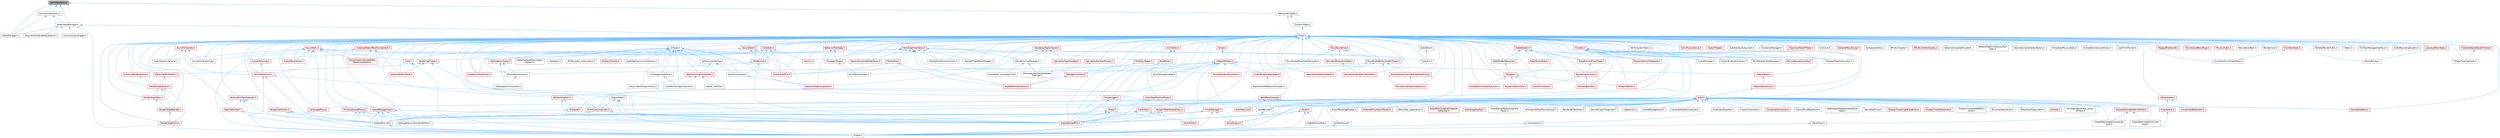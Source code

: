 digraph "SourceLocation.h"
{
 // INTERACTIVE_SVG=YES
 // LATEX_PDF_SIZE
  bgcolor="transparent";
  edge [fontname=Helvetica,fontsize=10,labelfontname=Helvetica,labelfontsize=10];
  node [fontname=Helvetica,fontsize=10,shape=box,height=0.2,width=0.4];
  Node1 [id="Node000001",label="SourceLocation.h",height=0.2,width=0.4,color="gray40", fillcolor="grey60", style="filled", fontcolor="black",tooltip=" "];
  Node1 -> Node2 [id="edge1_Node000001_Node000002",dir="back",color="steelblue1",style="solid",tooltip=" "];
  Node2 [id="Node000002",label="AssetManager.h",height=0.2,width=0.4,color="grey40", fillcolor="white", style="filled",URL="$d6/d7d/AssetManager_8h.html",tooltip=" "];
  Node1 -> Node3 [id="edge2_Node000001_Node000003",dir="back",color="steelblue1",style="solid",tooltip=" "];
  Node3 [id="Node000003",label="SourceLocationUtils.h",height=0.2,width=0.4,color="grey40", fillcolor="white", style="filled",URL="$d8/d05/SourceLocationUtils_8h.html",tooltip=" "];
  Node3 -> Node2 [id="edge3_Node000003_Node000002",dir="back",color="steelblue1",style="solid",tooltip=" "];
  Node3 -> Node4 [id="edge4_Node000003_Node000004",dir="back",color="steelblue1",style="solid",tooltip=" "];
  Node4 [id="Node000004",label="StreamableManager.h",height=0.2,width=0.4,color="grey40", fillcolor="white", style="filled",URL="$d2/dd8/StreamableManager_8h.html",tooltip=" "];
  Node4 -> Node2 [id="edge5_Node000004_Node000002",dir="back",color="steelblue1",style="solid",tooltip=" "];
  Node4 -> Node5 [id="edge6_Node000004_Node000005",dir="back",color="steelblue1",style="solid",tooltip=" "];
  Node5 [id="Node000005",label="AsyncActionHandleSaveGame.h",height=0.2,width=0.4,color="grey40", fillcolor="white", style="filled",URL="$db/dd4/AsyncActionHandleSaveGame_8h.html",tooltip=" "];
  Node4 -> Node6 [id="edge7_Node000004_Node000006",dir="back",color="steelblue1",style="solid",tooltip=" "];
  Node6 [id="Node000006",label="CommonLazyWidget.h",height=0.2,width=0.4,color="grey40", fillcolor="white", style="filled",URL="$d2/db7/CommonLazyWidget_8h.html",tooltip=" "];
  Node4 -> Node7 [id="edge8_Node000004_Node000007",dir="back",color="steelblue1",style="solid",tooltip=" "];
  Node7 [id="Node000007",label="Engine.h",height=0.2,width=0.4,color="grey40", fillcolor="white", style="filled",URL="$d1/d34/Public_2Engine_8h.html",tooltip=" "];
  Node4 -> Node8 [id="edge9_Node000004_Node000008",dir="back",color="steelblue1",style="solid",tooltip=" "];
  Node8 [id="Node000008",label="GameplayCueManager.h",height=0.2,width=0.4,color="grey40", fillcolor="white", style="filled",URL="$d7/d4e/GameplayCueManager_8h.html",tooltip=" "];
  Node8 -> Node9 [id="edge10_Node000008_Node000009",dir="back",color="steelblue1",style="solid",tooltip=" "];
  Node9 [id="Node000009",label="AnimNotify_GameplayCue.h",height=0.2,width=0.4,color="grey40", fillcolor="white", style="filled",URL="$da/d48/AnimNotify__GameplayCue_8h.html",tooltip=" "];
  Node8 -> Node10 [id="edge11_Node000008_Node000010",dir="back",color="steelblue1",style="solid",tooltip=" "];
  Node10 [id="Node000010",label="GameplayAbilitiesDeveloper\lSettings.h",height=0.2,width=0.4,color="grey40", fillcolor="white", style="filled",URL="$d3/d55/GameplayAbilitiesDeveloperSettings_8h.html",tooltip=" "];
  Node1 -> Node11 [id="edge12_Node000001_Node000011",dir="back",color="steelblue1",style="solid",tooltip=" "];
  Node11 [id="Node000011",label="StatsSystemTypes.h",height=0.2,width=0.4,color="grey40", fillcolor="white", style="filled",URL="$d1/d5a/StatsSystemTypes_8h.html",tooltip=" "];
  Node11 -> Node12 [id="edge13_Node000011_Node000012",dir="back",color="steelblue1",style="solid",tooltip=" "];
  Node12 [id="Node000012",label="DynamicStats.h",height=0.2,width=0.4,color="grey40", fillcolor="white", style="filled",URL="$dc/d24/DynamicStats_8h.html",tooltip=" "];
  Node12 -> Node13 [id="edge14_Node000012_Node000013",dir="back",color="steelblue1",style="solid",tooltip=" "];
  Node13 [id="Node000013",label="Stats.h",height=0.2,width=0.4,color="grey40", fillcolor="white", style="filled",URL="$dc/d09/Stats_8h.html",tooltip=" "];
  Node13 -> Node14 [id="edge15_Node000013_Node000014",dir="back",color="steelblue1",style="solid",tooltip=" "];
  Node14 [id="Node000014",label="AIPerceptionSystem.h",height=0.2,width=0.4,color="grey40", fillcolor="white", style="filled",URL="$d0/d08/AIPerceptionSystem_8h.html",tooltip=" "];
  Node14 -> Node15 [id="edge16_Node000014_Node000015",dir="back",color="steelblue1",style="solid",tooltip=" "];
  Node15 [id="Node000015",label="AIPerceptionComponent.h",height=0.2,width=0.4,color="grey40", fillcolor="white", style="filled",URL="$d6/d0a/AIPerceptionComponent_8h.html",tooltip=" "];
  Node13 -> Node16 [id="edge17_Node000013_Node000016",dir="back",color="steelblue1",style="solid",tooltip=" "];
  Node16 [id="Node000016",label="AITypes.h",height=0.2,width=0.4,color="grey40", fillcolor="white", style="filled",URL="$dd/d64/AITypes_8h.html",tooltip=" "];
  Node16 -> Node17 [id="edge18_Node000016_Node000017",dir="back",color="steelblue1",style="solid",tooltip=" "];
  Node17 [id="Node000017",label="AIAsyncTaskBlueprintProxy.h",height=0.2,width=0.4,color="grey40", fillcolor="white", style="filled",URL="$db/d07/AIAsyncTaskBlueprintProxy_8h.html",tooltip=" "];
  Node16 -> Node18 [id="edge19_Node000016_Node000018",dir="back",color="steelblue1",style="solid",tooltip=" "];
  Node18 [id="Node000018",label="AIController.h",height=0.2,width=0.4,color="red", fillcolor="#FFF0F0", style="filled",URL="$d7/dd8/AIController_8h.html",tooltip=" "];
  Node16 -> Node21 [id="edge20_Node000016_Node000021",dir="back",color="steelblue1",style="solid",tooltip=" "];
  Node21 [id="Node000021",label="AIHelpers.h",height=0.2,width=0.4,color="grey40", fillcolor="white", style="filled",URL="$d1/d0d/AIHelpers_8h.html",tooltip=" "];
  Node16 -> Node22 [id="edge21_Node000016_Node000022",dir="back",color="steelblue1",style="solid",tooltip=" "];
  Node22 [id="Node000022",label="AIPerceptionTypes.h",height=0.2,width=0.4,color="red", fillcolor="#FFF0F0", style="filled",URL="$de/d00/AIPerceptionTypes_8h.html",tooltip=" "];
  Node22 -> Node15 [id="edge22_Node000022_Node000015",dir="back",color="steelblue1",style="solid",tooltip=" "];
  Node22 -> Node14 [id="edge23_Node000022_Node000014",dir="back",color="steelblue1",style="solid",tooltip=" "];
  Node16 -> Node45 [id="edge24_Node000016_Node000045",dir="back",color="steelblue1",style="solid",tooltip=" "];
  Node45 [id="Node000045",label="AIResourceInterface.h",height=0.2,width=0.4,color="grey40", fillcolor="white", style="filled",URL="$dd/d0d/AIResourceInterface_8h.html",tooltip=" "];
  Node45 -> Node46 [id="edge25_Node000045_Node000046",dir="back",color="steelblue1",style="solid",tooltip=" "];
  Node46 [id="Node000046",label="BrainComponent.h",height=0.2,width=0.4,color="grey40", fillcolor="white", style="filled",URL="$d6/dc0/BrainComponent_8h.html",tooltip=" "];
  Node46 -> Node47 [id="edge26_Node000046_Node000047",dir="back",color="steelblue1",style="solid",tooltip=" "];
  Node47 [id="Node000047",label="BehaviorTreeComponent.h",height=0.2,width=0.4,color="red", fillcolor="#FFF0F0", style="filled",URL="$dc/d7b/BehaviorTreeComponent_8h.html",tooltip=" "];
  Node45 -> Node99 [id="edge27_Node000045_Node000099",dir="back",color="steelblue1",style="solid",tooltip=" "];
  Node99 [id="Node000099",label="PathFollowingComponent.h",height=0.2,width=0.4,color="red", fillcolor="#FFF0F0", style="filled",URL="$d5/d0b/PathFollowingComponent_8h.html",tooltip=" "];
  Node99 -> Node17 [id="edge28_Node000099_Node000017",dir="back",color="steelblue1",style="solid",tooltip=" "];
  Node99 -> Node100 [id="edge29_Node000099_Node000100",dir="back",color="steelblue1",style="solid",tooltip=" "];
  Node100 [id="Node000100",label="AITask_MoveTo.h",height=0.2,width=0.4,color="grey40", fillcolor="white", style="filled",URL="$d4/dc4/AITask__MoveTo_8h.html",tooltip=" "];
  Node99 -> Node101 [id="edge30_Node000099_Node000101",dir="back",color="steelblue1",style="solid",tooltip=" "];
  Node101 [id="Node000101",label="CrowdFollowingComponent.h",height=0.2,width=0.4,color="grey40", fillcolor="white", style="filled",URL="$db/d23/CrowdFollowingComponent_8h.html",tooltip=" "];
  Node16 -> Node100 [id="edge31_Node000016_Node000100",dir="back",color="steelblue1",style="solid",tooltip=" "];
  Node16 -> Node54 [id="edge32_Node000016_Node000054",dir="back",color="steelblue1",style="solid",tooltip=" "];
  Node54 [id="Node000054",label="BTDecorator_IsAtLocation.h",height=0.2,width=0.4,color="grey40", fillcolor="white", style="filled",URL="$dd/d6b/BTDecorator__IsAtLocation_8h.html",tooltip=" "];
  Node16 -> Node84 [id="edge33_Node000016_Node000084",dir="back",color="steelblue1",style="solid",tooltip=" "];
  Node84 [id="Node000084",label="BTTask_MoveTo.h",height=0.2,width=0.4,color="red", fillcolor="#FFF0F0", style="filled",URL="$d7/d8b/BTTask__MoveTo_8h.html",tooltip=" "];
  Node16 -> Node47 [id="edge34_Node000016_Node000047",dir="back",color="steelblue1",style="solid",tooltip=" "];
  Node16 -> Node46 [id="edge35_Node000016_Node000046",dir="back",color="steelblue1",style="solid",tooltip=" "];
  Node16 -> Node103 [id="edge36_Node000016_Node000103",dir="back",color="steelblue1",style="solid",tooltip=" "];
  Node103 [id="Node000103",label="CrowdAgentInterface.h",height=0.2,width=0.4,color="grey40", fillcolor="white", style="filled",URL="$df/dfa/CrowdAgentInterface_8h.html",tooltip=" "];
  Node103 -> Node101 [id="edge37_Node000103_Node000101",dir="back",color="steelblue1",style="solid",tooltip=" "];
  Node16 -> Node101 [id="edge38_Node000016_Node000101",dir="back",color="steelblue1",style="solid",tooltip=" "];
  Node16 -> Node99 [id="edge39_Node000016_Node000099",dir="back",color="steelblue1",style="solid",tooltip=" "];
  Node16 -> Node104 [id="edge40_Node000016_Node000104",dir="back",color="steelblue1",style="solid",tooltip=" "];
  Node104 [id="Node000104",label="StateTreeCommonConditions.h",height=0.2,width=0.4,color="grey40", fillcolor="white", style="filled",URL="$d8/dec/StateTreeCommonConditions_8h.html",tooltip=" "];
  Node16 -> Node105 [id="edge41_Node000016_Node000105",dir="back",color="steelblue1",style="solid",tooltip=" "];
  Node105 [id="Node000105",label="StateTreeNodeDescription\lHelpers.h",height=0.2,width=0.4,color="grey40", fillcolor="white", style="filled",URL="$d9/d1a/StateTreeNodeDescriptionHelpers_8h.html",tooltip=" "];
  Node13 -> Node106 [id="edge42_Node000013_Node000106",dir="back",color="steelblue1",style="solid",tooltip=" "];
  Node106 [id="Node000106",label="AbilitySystemStats.h",height=0.2,width=0.4,color="grey40", fillcolor="white", style="filled",URL="$d2/d42/AbilitySystemStats_8h.html",tooltip=" "];
  Node13 -> Node107 [id="edge43_Node000013_Node000107",dir="back",color="steelblue1",style="solid",tooltip=" "];
  Node107 [id="Node000107",label="Actor.h",height=0.2,width=0.4,color="red", fillcolor="#FFF0F0", style="filled",URL="$d0/d43/Actor_8h.html",tooltip=" "];
  Node107 -> Node108 [id="edge44_Node000107_Node000108",dir="back",color="steelblue1",style="solid",tooltip=" "];
  Node108 [id="Node000108",label="AbilityTask_SpawnActor.h",height=0.2,width=0.4,color="grey40", fillcolor="white", style="filled",URL="$dc/d97/AbilityTask__SpawnActor_8h.html",tooltip=" "];
  Node107 -> Node109 [id="edge45_Node000107_Node000109",dir="back",color="steelblue1",style="solid",tooltip=" "];
  Node109 [id="Node000109",label="ActorDescContainerInstance\lCollection.h",height=0.2,width=0.4,color="red", fillcolor="#FFF0F0", style="filled",URL="$df/d80/ActorDescContainerInstanceCollection_8h.html",tooltip=" "];
  Node107 -> Node130 [id="edge46_Node000107_Node000130",dir="back",color="steelblue1",style="solid",tooltip=" "];
  Node130 [id="Node000130",label="ActorDescList.h",height=0.2,width=0.4,color="red", fillcolor="#FFF0F0", style="filled",URL="$d7/da2/ActorDescList_8h.html",tooltip=" "];
  Node107 -> Node140 [id="edge47_Node000107_Node000140",dir="back",color="steelblue1",style="solid",tooltip=" "];
  Node140 [id="Node000140",label="ActorDragDropOp.h",height=0.2,width=0.4,color="red", fillcolor="#FFF0F0", style="filled",URL="$dd/d1a/ActorDragDropOp_8h.html",tooltip=" "];
  Node107 -> Node142 [id="edge48_Node000107_Node000142",dir="back",color="steelblue1",style="solid",tooltip=" "];
  Node142 [id="Node000142",label="ActorElementEditorCopyAnd\lPaste.h",height=0.2,width=0.4,color="grey40", fillcolor="white", style="filled",URL="$d8/dc2/ActorElementEditorCopyAndPaste_8h.html",tooltip=" "];
  Node107 -> Node143 [id="edge49_Node000107_Node000143",dir="back",color="steelblue1",style="solid",tooltip=" "];
  Node143 [id="Node000143",label="AmbientSound.h",height=0.2,width=0.4,color="grey40", fillcolor="white", style="filled",URL="$dd/d28/AmbientSound_8h.html",tooltip=" "];
  Node143 -> Node7 [id="edge50_Node000143_Node000007",dir="back",color="steelblue1",style="solid",tooltip=" "];
  Node107 -> Node144 [id="edge51_Node000107_Node000144",dir="back",color="steelblue1",style="solid",tooltip=" "];
  Node144 [id="Node000144",label="AnimationEditorPreviewActor.h",height=0.2,width=0.4,color="grey40", fillcolor="white", style="filled",URL="$dc/d52/AnimationEditorPreviewActor_8h.html",tooltip=" "];
  Node107 -> Node145 [id="edge52_Node000107_Node000145",dir="back",color="steelblue1",style="solid",tooltip=" "];
  Node145 [id="Node000145",label="BandwidthTestActor.h",height=0.2,width=0.4,color="grey40", fillcolor="white", style="filled",URL="$d9/ddf/BandwidthTestActor_8h.html",tooltip=" "];
  Node107 -> Node146 [id="edge53_Node000107_Node000146",dir="back",color="steelblue1",style="solid",tooltip=" "];
  Node146 [id="Node000146",label="BoundsCopyComponent.h",height=0.2,width=0.4,color="grey40", fillcolor="white", style="filled",URL="$d2/d10/BoundsCopyComponent_8h.html",tooltip=" "];
  Node107 -> Node147 [id="edge54_Node000107_Node000147",dir="back",color="steelblue1",style="solid",tooltip=" "];
  Node147 [id="Node000147",label="Brush.h",height=0.2,width=0.4,color="red", fillcolor="#FFF0F0", style="filled",URL="$dc/d90/Brush_8h.html",tooltip=" "];
  Node147 -> Node149 [id="edge55_Node000147_Node000149",dir="back",color="steelblue1",style="solid",tooltip=" "];
  Node149 [id="Node000149",label="DlgReferenceTree.h",height=0.2,width=0.4,color="grey40", fillcolor="white", style="filled",URL="$db/dd3/DlgReferenceTree_8h.html",tooltip=" "];
  Node147 -> Node150 [id="edge56_Node000147_Node000150",dir="back",color="steelblue1",style="solid",tooltip=" "];
  Node150 [id="Node000150",label="EditorEngine.h",height=0.2,width=0.4,color="red", fillcolor="#FFF0F0", style="filled",URL="$da/d0c/EditorEngine_8h.html",tooltip=" "];
  Node147 -> Node7 [id="edge57_Node000147_Node000007",dir="back",color="steelblue1",style="solid",tooltip=" "];
  Node147 -> Node371 [id="edge58_Node000147_Node000371",dir="back",color="steelblue1",style="solid",tooltip=" "];
  Node371 [id="Node000371",label="EngineSharedPCH.h",height=0.2,width=0.4,color="red", fillcolor="#FFF0F0", style="filled",URL="$dc/dbb/EngineSharedPCH_8h.html",tooltip=" "];
  Node107 -> Node456 [id="edge59_Node000107_Node000456",dir="back",color="steelblue1",style="solid",tooltip=" "];
  Node456 [id="Node000456",label="CableActor.h",height=0.2,width=0.4,color="grey40", fillcolor="white", style="filled",URL="$dd/d5e/CableActor_8h.html",tooltip=" "];
  Node107 -> Node457 [id="edge60_Node000107_Node000457",dir="back",color="steelblue1",style="solid",tooltip=" "];
  Node457 [id="Node000457",label="CacheManagerActor.h",height=0.2,width=0.4,color="grey40", fillcolor="white", style="filled",URL="$d6/d22/CacheManagerActor_8h.html",tooltip=" "];
  Node107 -> Node458 [id="edge61_Node000107_Node000458",dir="back",color="steelblue1",style="solid",tooltip=" "];
  Node458 [id="Node000458",label="CameraActor.h",height=0.2,width=0.4,color="grey40", fillcolor="white", style="filled",URL="$d4/df4/CameraActor_8h.html",tooltip=" "];
  Node458 -> Node7 [id="edge62_Node000458_Node000007",dir="back",color="steelblue1",style="solid",tooltip=" "];
  Node107 -> Node459 [id="edge63_Node000107_Node000459",dir="back",color="steelblue1",style="solid",tooltip=" "];
  Node459 [id="Node000459",label="CameraShakeSourceActor.h",height=0.2,width=0.4,color="grey40", fillcolor="white", style="filled",URL="$d5/d92/CameraShakeSourceActor_8h.html",tooltip=" "];
  Node107 -> Node460 [id="edge64_Node000107_Node000460",dir="back",color="steelblue1",style="solid",tooltip=" "];
  Node460 [id="Node000460",label="ChaosDeformableCollisions\lActor.h",height=0.2,width=0.4,color="grey40", fillcolor="white", style="filled",URL="$d2/dce/ChaosDeformableCollisionsActor_8h.html",tooltip=" "];
  Node107 -> Node461 [id="edge65_Node000107_Node000461",dir="back",color="steelblue1",style="solid",tooltip=" "];
  Node461 [id="Node000461",label="ChaosDeformableConstraints\lActor.h",height=0.2,width=0.4,color="grey40", fillcolor="white", style="filled",URL="$d0/dd2/ChaosDeformableConstraintsActor_8h.html",tooltip=" "];
  Node107 -> Node462 [id="edge66_Node000107_Node000462",dir="back",color="steelblue1",style="solid",tooltip=" "];
  Node462 [id="Node000462",label="ChaosDeformableSolverActor.h",height=0.2,width=0.4,color="red", fillcolor="#FFF0F0", style="filled",URL="$d2/de9/ChaosDeformableSolverActor_8h.html",tooltip=" "];
  Node462 -> Node460 [id="edge67_Node000462_Node000460",dir="back",color="steelblue1",style="solid",tooltip=" "];
  Node462 -> Node461 [id="edge68_Node000462_Node000461",dir="back",color="steelblue1",style="solid",tooltip=" "];
  Node107 -> Node464 [id="edge69_Node000107_Node000464",dir="back",color="steelblue1",style="solid",tooltip=" "];
  Node464 [id="Node000464",label="Character.h",height=0.2,width=0.4,color="red", fillcolor="#FFF0F0", style="filled",URL="$db/dc7/Character_8h.html",tooltip=" "];
  Node464 -> Node467 [id="edge70_Node000464_Node000467",dir="back",color="steelblue1",style="solid",tooltip=" "];
  Node467 [id="Node000467",label="EngineMinimal.h",height=0.2,width=0.4,color="grey40", fillcolor="white", style="filled",URL="$d0/d2c/EngineMinimal_8h.html",tooltip=" "];
  Node467 -> Node7 [id="edge71_Node000467_Node000007",dir="back",color="steelblue1",style="solid",tooltip=" "];
  Node107 -> Node468 [id="edge72_Node000107_Node000468",dir="back",color="steelblue1",style="solid",tooltip=" "];
  Node468 [id="Node000468",label="CinematicExporter.h",height=0.2,width=0.4,color="grey40", fillcolor="white", style="filled",URL="$d8/d3d/CinematicExporter_8h.html",tooltip=" "];
  Node107 -> Node469 [id="edge73_Node000107_Node000469",dir="back",color="steelblue1",style="solid",tooltip=" "];
  Node469 [id="Node000469",label="ClusterUnionActor.h",height=0.2,width=0.4,color="grey40", fillcolor="white", style="filled",URL="$d5/d54/ClusterUnionActor_8h.html",tooltip=" "];
  Node107 -> Node470 [id="edge74_Node000107_Node000470",dir="back",color="steelblue1",style="solid",tooltip=" "];
  Node470 [id="Node000470",label="ComponentEditorUtils.h",height=0.2,width=0.4,color="red", fillcolor="#FFF0F0", style="filled",URL="$d0/d4b/ComponentEditorUtils_8h.html",tooltip=" "];
  Node107 -> Node472 [id="edge75_Node000107_Node000472",dir="back",color="steelblue1",style="solid",tooltip=" "];
  Node472 [id="Node000472",label="ComponentVisualizer.h",height=0.2,width=0.4,color="red", fillcolor="#FFF0F0", style="filled",URL="$d3/d9b/ComponentVisualizer_8h.html",tooltip=" "];
  Node107 -> Node474 [id="edge76_Node000107_Node000474",dir="back",color="steelblue1",style="solid",tooltip=" "];
  Node474 [id="Node000474",label="ControlPointMeshActor.h",height=0.2,width=0.4,color="grey40", fillcolor="white", style="filled",URL="$d8/db7/ControlPointMeshActor_8h.html",tooltip=" "];
  Node107 -> Node475 [id="edge77_Node000107_Node000475",dir="back",color="steelblue1",style="solid",tooltip=" "];
  Node475 [id="Node000475",label="Controller.h",height=0.2,width=0.4,color="red", fillcolor="#FFF0F0", style="filled",URL="$de/d4a/Controller_8h.html",tooltip=" "];
  Node475 -> Node18 [id="edge78_Node000475_Node000018",dir="back",color="steelblue1",style="solid",tooltip=" "];
  Node475 -> Node467 [id="edge79_Node000475_Node000467",dir="back",color="steelblue1",style="solid",tooltip=" "];
  Node475 -> Node371 [id="edge80_Node000475_Node000371",dir="back",color="steelblue1",style="solid",tooltip=" "];
  Node107 -> Node868 [id="edge81_Node000107_Node000868",dir="back",color="steelblue1",style="solid",tooltip=" "];
  Node868 [id="Node000868",label="DecalActor.h",height=0.2,width=0.4,color="grey40", fillcolor="white", style="filled",URL="$d2/d2d/DecalActor_8h.html",tooltip=" "];
  Node868 -> Node7 [id="edge82_Node000868_Node000007",dir="back",color="steelblue1",style="solid",tooltip=" "];
  Node107 -> Node869 [id="edge83_Node000107_Node000869",dir="back",color="steelblue1",style="solid",tooltip=" "];
  Node869 [id="Node000869",label="DefaultLevelSequenceInstance\lData.h",height=0.2,width=0.4,color="grey40", fillcolor="white", style="filled",URL="$d0/d8b/DefaultLevelSequenceInstanceData_8h.html",tooltip=" "];
  Node107 -> Node860 [id="edge84_Node000107_Node000860",dir="back",color="steelblue1",style="solid",tooltip=" "];
  Node860 [id="Node000860",label="DemoNetDriver.h",height=0.2,width=0.4,color="grey40", fillcolor="white", style="filled",URL="$df/df9/DemoNetDriver_8h.html",tooltip=" "];
  Node107 -> Node870 [id="edge85_Node000107_Node000870",dir="back",color="steelblue1",style="solid",tooltip=" "];
  Node870 [id="Node000870",label="DisplayClusterLightCardActor.h",height=0.2,width=0.4,color="red", fillcolor="#FFF0F0", style="filled",URL="$d5/dc7/DisplayClusterLightCardActor_8h.html",tooltip=" "];
  Node107 -> Node251 [id="edge86_Node000107_Node000251",dir="back",color="steelblue1",style="solid",tooltip=" "];
  Node251 [id="Node000251",label="DisplayClusterRootActor.h",height=0.2,width=0.4,color="red", fillcolor="#FFF0F0", style="filled",URL="$d0/d41/DisplayClusterRootActor_8h.html",tooltip=" "];
  Node107 -> Node872 [id="edge87_Node000107_Node000872",dir="back",color="steelblue1",style="solid",tooltip=" "];
  Node872 [id="Node000872",label="DisplayClusterTestPatterns\lActor.h",height=0.2,width=0.4,color="grey40", fillcolor="white", style="filled",URL="$d0/dac/DisplayClusterTestPatternsActor_8h.html",tooltip=" "];
  Node107 -> Node149 [id="edge88_Node000107_Node000149",dir="back",color="steelblue1",style="solid",tooltip=" "];
  Node107 -> Node873 [id="edge89_Node000107_Node000873",dir="back",color="steelblue1",style="solid",tooltip=" "];
  Node873 [id="Node000873",label="DocumentationActor.h",height=0.2,width=0.4,color="grey40", fillcolor="white", style="filled",URL="$d0/dc6/DocumentationActor_8h.html",tooltip=" "];
  Node107 -> Node874 [id="edge90_Node000107_Node000874",dir="back",color="steelblue1",style="solid",tooltip=" "];
  Node874 [id="Node000874",label="EditorActorSubsystem.h",height=0.2,width=0.4,color="grey40", fillcolor="white", style="filled",URL="$d8/db1/EditorActorSubsystem_8h.html",tooltip=" "];
  Node107 -> Node150 [id="edge91_Node000107_Node000150",dir="back",color="steelblue1",style="solid",tooltip=" "];
  Node107 -> Node875 [id="edge92_Node000107_Node000875",dir="back",color="steelblue1",style="solid",tooltip=" "];
  Node875 [id="Node000875",label="Emitter.h",height=0.2,width=0.4,color="red", fillcolor="#FFF0F0", style="filled",URL="$da/d24/Emitter_8h.html",tooltip=" "];
  Node107 -> Node467 [id="edge93_Node000107_Node000467",dir="back",color="steelblue1",style="solid",tooltip=" "];
  Node107 -> Node371 [id="edge94_Node000107_Node000371",dir="back",color="steelblue1",style="solid",tooltip=" "];
  Node107 -> Node387 [id="edge95_Node000107_Node000387",dir="back",color="steelblue1",style="solid",tooltip=" "];
  Node387 [id="Node000387",label="EngineUtils.h",height=0.2,width=0.4,color="red", fillcolor="#FFF0F0", style="filled",URL="$d4/d61/EngineUtils_8h.html",tooltip=" "];
  Node387 -> Node7 [id="edge96_Node000387_Node000007",dir="back",color="steelblue1",style="solid",tooltip=" "];
  Node107 -> Node877 [id="edge97_Node000107_Node000877",dir="back",color="steelblue1",style="solid",tooltip=" "];
  Node877 [id="Node000877",label="EnvQueryGenerator_Actors\lOfClass.h",height=0.2,width=0.4,color="grey40", fillcolor="white", style="filled",URL="$d7/d2e/EnvQueryGenerator__ActorsOfClass_8h.html",tooltip=" "];
  Node107 -> Node287 [id="edge98_Node000107_Node000287",dir="back",color="steelblue1",style="solid",tooltip=" "];
  Node287 [id="Node000287",label="ExportTextDragDropOp.h",height=0.2,width=0.4,color="grey40", fillcolor="white", style="filled",URL="$de/d5c/ExportTextDragDropOp_8h.html",tooltip=" "];
  Node107 -> Node288 [id="edge99_Node000107_Node000288",dir="back",color="steelblue1",style="solid",tooltip=" "];
  Node288 [id="Node000288",label="ExternalDirtyActorsTracker.h",height=0.2,width=0.4,color="red", fillcolor="#FFF0F0", style="filled",URL="$db/d89/ExternalDirtyActorsTracker_8h.html",tooltip=" "];
  Node107 -> Node864 [id="edge100_Node000107_Node000864",dir="back",color="steelblue1",style="solid",tooltip=" "];
  Node864 [id="Node000864",label="GameStateBase.h",height=0.2,width=0.4,color="red", fillcolor="#FFF0F0", style="filled",URL="$dd/db9/GameStateBase_8h.html",tooltip=" "];
  Node107 -> Node1050 [id="edge101_Node000107_Node001050",dir="back",color="steelblue1",style="solid",tooltip=" "];
  Node1050 [id="Node001050",label="HeterogeneousVolumeInterface.h",height=0.2,width=0.4,color="grey40", fillcolor="white", style="filled",URL="$d3/de3/HeterogeneousVolumeInterface_8h.html",tooltip=" "];
  Node107 -> Node543 [id="edge102_Node000107_Node000543",dir="back",color="steelblue1",style="solid",tooltip=" "];
  Node543 [id="Node000543",label="LandscapeProxy.h",height=0.2,width=0.4,color="red", fillcolor="#FFF0F0", style="filled",URL="$db/dae/LandscapeProxy_8h.html",tooltip=" "];
  Node107 -> Node1086 [id="edge103_Node000107_Node001086",dir="back",color="steelblue1",style="solid",tooltip=" "];
  Node1086 [id="Node001086",label="LevelBounds.h",height=0.2,width=0.4,color="grey40", fillcolor="white", style="filled",URL="$d8/d37/LevelBounds_8h.html",tooltip=" "];
  Node1086 -> Node7 [id="edge104_Node001086_Node000007",dir="back",color="steelblue1",style="solid",tooltip=" "];
  Node107 -> Node554 [id="edge105_Node000107_Node000554",dir="back",color="steelblue1",style="solid",tooltip=" "];
  Node554 [id="Node000554",label="PrimitiveComponent.h",height=0.2,width=0.4,color="red", fillcolor="#FFF0F0", style="filled",URL="$df/d9f/PrimitiveComponent_8h.html",tooltip=" "];
  Node554 -> Node467 [id="edge106_Node000554_Node000467",dir="back",color="steelblue1",style="solid",tooltip=" "];
  Node554 -> Node371 [id="edge107_Node000554_Node000371",dir="back",color="steelblue1",style="solid",tooltip=" "];
  Node13 -> Node1687 [id="edge108_Node000013_Node001687",dir="back",color="steelblue1",style="solid",tooltip=" "];
  Node1687 [id="Node001687",label="AnimNextAnimGraphStats.h",height=0.2,width=0.4,color="grey40", fillcolor="white", style="filled",URL="$d0/d72/AnimNextAnimGraphStats_8h.html",tooltip=" "];
  Node13 -> Node1688 [id="edge109_Node000013_Node001688",dir="back",color="steelblue1",style="solid",tooltip=" "];
  Node1688 [id="Node001688",label="AnimNextStats.h",height=0.2,width=0.4,color="red", fillcolor="#FFF0F0", style="filled",URL="$d6/de8/AnimNextStats_8h.html",tooltip=" "];
  Node1688 -> Node1687 [id="edge110_Node001688_Node001687",dir="back",color="steelblue1",style="solid",tooltip=" "];
  Node13 -> Node1693 [id="edge111_Node000013_Node001693",dir="back",color="steelblue1",style="solid",tooltip=" "];
  Node1693 [id="Node001693",label="AnimPhysicsSolver.h",height=0.2,width=0.4,color="red", fillcolor="#FFF0F0", style="filled",URL="$d3/d8b/AnimPhysicsSolver_8h.html",tooltip=" "];
  Node13 -> Node1510 [id="edge112_Node000013_Node001510",dir="back",color="steelblue1",style="solid",tooltip=" "];
  Node1510 [id="Node001510",label="AnimStateMachineTypes.h",height=0.2,width=0.4,color="red", fillcolor="#FFF0F0", style="filled",URL="$d2/dc8/AnimStateMachineTypes_8h.html",tooltip=" "];
  Node1510 -> Node371 [id="edge113_Node001510_Node000371",dir="back",color="steelblue1",style="solid",tooltip=" "];
  Node13 -> Node1694 [id="edge114_Node000013_Node001694",dir="back",color="steelblue1",style="solid",tooltip=" "];
  Node1694 [id="Node001694",label="AnimStats.h",height=0.2,width=0.4,color="red", fillcolor="#FFF0F0", style="filled",URL="$d4/d2b/AnimStats_8h.html",tooltip=" "];
  Node1694 -> Node1698 [id="edge115_Node001694_Node001698",dir="back",color="steelblue1",style="solid",tooltip=" "];
  Node1698 [id="Node001698",label="BonePose.h",height=0.2,width=0.4,color="red", fillcolor="#FFF0F0", style="filled",URL="$dd/d83/BonePose_8h.html",tooltip=" "];
  Node1698 -> Node371 [id="edge116_Node001698_Node000371",dir="back",color="steelblue1",style="solid",tooltip=" "];
  Node1694 -> Node371 [id="edge117_Node001694_Node000371",dir="back",color="steelblue1",style="solid",tooltip=" "];
  Node13 -> Node1718 [id="edge118_Node000013_Node001718",dir="back",color="steelblue1",style="solid",tooltip=" "];
  Node1718 [id="Node001718",label="AnimationStreaming.h",height=0.2,width=0.4,color="grey40", fillcolor="white", style="filled",URL="$d5/d44/AnimationStreaming_8h.html",tooltip=" "];
  Node13 -> Node276 [id="edge119_Node000013_Node000276",dir="back",color="steelblue1",style="solid",tooltip=" "];
  Node276 [id="Node000276",label="AssetEditorViewportLayout.h",height=0.2,width=0.4,color="red", fillcolor="#FFF0F0", style="filled",URL="$df/d46/AssetEditorViewportLayout_8h.html",tooltip=" "];
  Node13 -> Node1719 [id="edge120_Node000013_Node001719",dir="back",color="steelblue1",style="solid",tooltip=" "];
  Node1719 [id="Node001719",label="AssetThumbnail.h",height=0.2,width=0.4,color="red", fillcolor="#FFF0F0", style="filled",URL="$d7/d61/AssetThumbnail_8h.html",tooltip=" "];
  Node13 -> Node1727 [id="edge121_Node000013_Node001727",dir="back",color="steelblue1",style="solid",tooltip=" "];
  Node1727 [id="Node001727",label="Async.h",height=0.2,width=0.4,color="red", fillcolor="#FFF0F0", style="filled",URL="$d7/ddf/Async_8h.html",tooltip=" "];
  Node13 -> Node1835 [id="edge122_Node000013_Node001835",dir="back",color="steelblue1",style="solid",tooltip=" "];
  Node1835 [id="Node001835",label="AsyncFileHandle.h",height=0.2,width=0.4,color="red", fillcolor="#FFF0F0", style="filled",URL="$df/dc4/AsyncFileHandle_8h.html",tooltip=" "];
  Node1835 -> Node1718 [id="edge123_Node001835_Node001718",dir="back",color="steelblue1",style="solid",tooltip=" "];
  Node1835 -> Node1837 [id="edge124_Node001835_Node001837",dir="back",color="steelblue1",style="solid",tooltip=" "];
  Node1837 [id="Node001837",label="AudioStreamingCache.h",height=0.2,width=0.4,color="grey40", fillcolor="white", style="filled",URL="$d2/dc1/AudioStreamingCache_8h.html",tooltip=" "];
  Node1835 -> Node1987 [id="edge125_Node001835_Node001987",dir="back",color="steelblue1",style="solid",tooltip=" "];
  Node1987 [id="Node001987",label="TextureResource.h",height=0.2,width=0.4,color="red", fillcolor="#FFF0F0", style="filled",URL="$dd/df3/TextureResource_8h.html",tooltip=" "];
  Node1987 -> Node7 [id="edge126_Node001987_Node000007",dir="back",color="steelblue1",style="solid",tooltip=" "];
  Node1987 -> Node467 [id="edge127_Node001987_Node000467",dir="back",color="steelblue1",style="solid",tooltip=" "];
  Node1987 -> Node371 [id="edge128_Node001987_Node000371",dir="back",color="steelblue1",style="solid",tooltip=" "];
  Node13 -> Node1994 [id="edge129_Node000013_Node001994",dir="back",color="steelblue1",style="solid",tooltip=" "];
  Node1994 [id="Node001994",label="AsyncPackageLoader.h",height=0.2,width=0.4,color="grey40", fillcolor="white", style="filled",URL="$d6/de5/AsyncPackageLoader_8h.html",tooltip=" "];
  Node13 -> Node1995 [id="edge130_Node000013_Node001995",dir="back",color="steelblue1",style="solid",tooltip=" "];
  Node1995 [id="Node001995",label="AsyncWork.h",height=0.2,width=0.4,color="red", fillcolor="#FFF0F0", style="filled",URL="$da/d9a/AsyncWork_8h.html",tooltip=" "];
  Node1995 -> Node1718 [id="edge131_Node001995_Node001718",dir="back",color="steelblue1",style="solid",tooltip=" "];
  Node1995 -> Node1850 [id="edge132_Node001995_Node001850",dir="back",color="steelblue1",style="solid",tooltip=" "];
  Node1850 [id="Node001850",label="AudioDecompress.h",height=0.2,width=0.4,color="red", fillcolor="#FFF0F0", style="filled",URL="$d9/dfd/AudioDecompress_8h.html",tooltip=" "];
  Node1995 -> Node1837 [id="edge133_Node001995_Node001837",dir="back",color="steelblue1",style="solid",tooltip=" "];
  Node1995 -> Node1999 [id="edge134_Node001995_Node001999",dir="back",color="steelblue1",style="solid",tooltip=" "];
  Node1999 [id="Node001999",label="Core.h",height=0.2,width=0.4,color="red", fillcolor="#FFF0F0", style="filled",URL="$d6/dd7/Core_8h.html",tooltip=" "];
  Node1999 -> Node7 [id="edge135_Node001999_Node000007",dir="back",color="steelblue1",style="solid",tooltip=" "];
  Node1995 -> Node2000 [id="edge136_Node001995_Node002000",dir="back",color="steelblue1",style="solid",tooltip=" "];
  Node2000 [id="Node002000",label="CoreSharedPCH.h",height=0.2,width=0.4,color="red", fillcolor="#FFF0F0", style="filled",URL="$d8/de5/CoreSharedPCH_8h.html",tooltip=" "];
  Node1995 -> Node762 [id="edge137_Node001995_Node000762",dir="back",color="steelblue1",style="solid",tooltip=" "];
  Node762 [id="Node000762",label="HierarchicalInstancedStatic\lMeshComponent.h",height=0.2,width=0.4,color="red", fillcolor="#FFF0F0", style="filled",URL="$d3/ddb/HierarchicalInstancedStaticMeshComponent_8h.html",tooltip=" "];
  Node1995 -> Node543 [id="edge138_Node001995_Node000543",dir="back",color="steelblue1",style="solid",tooltip=" "];
  Node1995 -> Node2017 [id="edge139_Node001995_Node002017",dir="back",color="steelblue1",style="solid",tooltip=" "];
  Node2017 [id="Node002017",label="StatsFile.h",height=0.2,width=0.4,color="grey40", fillcolor="white", style="filled",URL="$d7/d3b/StatsFile_8h.html",tooltip=" "];
  Node1995 -> Node1987 [id="edge140_Node001995_Node001987",dir="back",color="steelblue1",style="solid",tooltip=" "];
  Node13 -> Node2018 [id="edge141_Node000013_Node002018",dir="back",color="steelblue1",style="solid",tooltip=" "];
  Node2018 [id="Node002018",label="Audio.h",height=0.2,width=0.4,color="red", fillcolor="#FFF0F0", style="filled",URL="$d8/daa/Audio_8h.html",tooltip=" "];
  Node2018 -> Node7 [id="edge142_Node002018_Node000007",dir="back",color="steelblue1",style="solid",tooltip=" "];
  Node2018 -> Node467 [id="edge143_Node002018_Node000467",dir="back",color="steelblue1",style="solid",tooltip=" "];
  Node2018 -> Node371 [id="edge144_Node002018_Node000371",dir="back",color="steelblue1",style="solid",tooltip=" "];
  Node13 -> Node1850 [id="edge145_Node000013_Node001850",dir="back",color="steelblue1",style="solid",tooltip=" "];
  Node13 -> Node1837 [id="edge146_Node000013_Node001837",dir="back",color="steelblue1",style="solid",tooltip=" "];
  Node13 -> Node2027 [id="edge147_Node000013_Node002027",dir="back",color="steelblue1",style="solid",tooltip=" "];
  Node2027 [id="Node002027",label="AudioThread.h",height=0.2,width=0.4,color="red", fillcolor="#FFF0F0", style="filled",URL="$de/de3/AudioThread_8h.html",tooltip=" "];
  Node13 -> Node2034 [id="edge148_Node000013_Node002034",dir="back",color="steelblue1",style="solid",tooltip=" "];
  Node2034 [id="Node002034",label="AutoDestroySubsystem.h",height=0.2,width=0.4,color="grey40", fillcolor="white", style="filled",URL="$df/d26/AutoDestroySubsystem_8h.html",tooltip=" "];
  Node13 -> Node2035 [id="edge149_Node000013_Node002035",dir="back",color="steelblue1",style="solid",tooltip=" "];
  Node2035 [id="Node002035",label="AvoidanceManager.h",height=0.2,width=0.4,color="grey40", fillcolor="white", style="filled",URL="$d8/de0/AvoidanceManager_8h.html",tooltip=" "];
  Node13 -> Node2036 [id="edge150_Node000013_Node002036",dir="back",color="steelblue1",style="solid",tooltip=" "];
  Node2036 [id="Node002036",label="BehaviorTreeTypes.h",height=0.2,width=0.4,color="red", fillcolor="#FFF0F0", style="filled",URL="$db/d7c/BehaviorTreeTypes_8h.html",tooltip=" "];
  Node2036 -> Node47 [id="edge151_Node002036_Node000047",dir="back",color="steelblue1",style="solid",tooltip=" "];
  Node2036 -> Node2053 [id="edge152_Node002036_Node002053",dir="back",color="steelblue1",style="solid",tooltip=" "];
  Node2053 [id="Node002053",label="EnvQueryTypes.h",height=0.2,width=0.4,color="red", fillcolor="#FFF0F0", style="filled",URL="$dc/d70/EnvQueryTypes_8h.html",tooltip=" "];
  Node2053 -> Node1405 [id="edge153_Node002053_Node001405",dir="back",color="steelblue1",style="solid",tooltip=" "];
  Node1405 [id="Node001405",label="EnvQueryManager.h",height=0.2,width=0.4,color="grey40", fillcolor="white", style="filled",URL="$d1/db4/EnvQueryManager_8h.html",tooltip=" "];
  Node13 -> Node2072 [id="edge154_Node000013_Node002072",dir="back",color="steelblue1",style="solid",tooltip=" "];
  Node2072 [id="Node002072",label="BlueprintActionDatabase.h",height=0.2,width=0.4,color="red", fillcolor="#FFF0F0", style="filled",URL="$d4/dae/BlueprintActionDatabase_8h.html",tooltip=" "];
  Node13 -> Node313 [id="edge155_Node000013_Node000313",dir="back",color="steelblue1",style="solid",tooltip=" "];
  Node313 [id="Node000313",label="BlueprintEditor.h",height=0.2,width=0.4,color="red", fillcolor="#FFF0F0", style="filled",URL="$df/d7d/BlueprintEditor_8h.html",tooltip=" "];
  Node13 -> Node2075 [id="edge156_Node000013_Node002075",dir="back",color="steelblue1",style="solid",tooltip=" "];
  Node2075 [id="Node002075",label="BlueprintEditorUtils.h",height=0.2,width=0.4,color="red", fillcolor="#FFF0F0", style="filled",URL="$d7/d3d/BlueprintEditorUtils_8h.html",tooltip=" "];
  Node13 -> Node2076 [id="edge157_Node000013_Node002076",dir="back",color="steelblue1",style="solid",tooltip=" "];
  Node2076 [id="Node002076",label="BlueprintGeneratedClass.h",height=0.2,width=0.4,color="red", fillcolor="#FFF0F0", style="filled",URL="$d6/d77/BlueprintGeneratedClass_8h.html",tooltip=" "];
  Node2076 -> Node7 [id="edge158_Node002076_Node000007",dir="back",color="steelblue1",style="solid",tooltip=" "];
  Node2076 -> Node371 [id="edge159_Node002076_Node000371",dir="back",color="steelblue1",style="solid",tooltip=" "];
  Node13 -> Node2080 [id="edge160_Node000013_Node002080",dir="back",color="steelblue1",style="solid",tooltip=" "];
  Node2080 [id="Node002080",label="BlueprintUtilities.h",height=0.2,width=0.4,color="red", fillcolor="#FFF0F0", style="filled",URL="$d6/de2/BlueprintUtilities_8h.html",tooltip=" "];
  Node2080 -> Node7 [id="edge161_Node002080_Node000007",dir="back",color="steelblue1",style="solid",tooltip=" "];
  Node2080 -> Node467 [id="edge162_Node002080_Node000467",dir="back",color="steelblue1",style="solid",tooltip=" "];
  Node2080 -> Node371 [id="edge163_Node002080_Node000371",dir="back",color="steelblue1",style="solid",tooltip=" "];
  Node13 -> Node1698 [id="edge164_Node000013_Node001698",dir="back",color="steelblue1",style="solid",tooltip=" "];
  Node13 -> Node2115 [id="edge165_Node000013_Node002115",dir="back",color="steelblue1",style="solid",tooltip=" "];
  Node2115 [id="Node002115",label="ChaosUserDataPTStats.h",height=0.2,width=0.4,color="red", fillcolor="#FFF0F0", style="filled",URL="$d1/d5b/ChaosUserDataPTStats_8h.html",tooltip=" "];
  Node13 -> Node2117 [id="edge166_Node000013_Node002117",dir="back",color="steelblue1",style="solid",tooltip=" "];
  Node2117 [id="Node002117",label="Collision.h",height=0.2,width=0.4,color="grey40", fillcolor="white", style="filled",URL="$d9/d7d/Collision_8h.html",tooltip=" "];
  Node13 -> Node2118 [id="edge167_Node000013_Node002118",dir="back",color="steelblue1",style="solid",tooltip=" "];
  Node2118 [id="Node002118",label="CompilerResultsLog.h",height=0.2,width=0.4,color="red", fillcolor="#FFF0F0", style="filled",URL="$dc/d68/CompilerResultsLog_8h.html",tooltip=" "];
  Node13 -> Node2262 [id="edge168_Node000013_Node002262",dir="back",color="steelblue1",style="solid",tooltip=" "];
  Node2262 [id="Node002262",label="ComponentUtils.h",height=0.2,width=0.4,color="grey40", fillcolor="white", style="filled",URL="$d2/d9f/ComponentUtils_8h.html",tooltip=" "];
  Node13 -> Node1999 [id="edge169_Node000013_Node001999",dir="back",color="steelblue1",style="solid",tooltip=" "];
  Node13 -> Node2000 [id="edge170_Node000013_Node002000",dir="back",color="steelblue1",style="solid",tooltip=" "];
  Node13 -> Node2263 [id="edge171_Node000013_Node002263",dir="back",color="steelblue1",style="solid",tooltip=" "];
  Node2263 [id="Node002263",label="CoreStats.h",height=0.2,width=0.4,color="red", fillcolor="#FFF0F0", style="filled",URL="$de/d2e/CoreStats_8h.html",tooltip=" "];
  Node2263 -> Node1727 [id="edge172_Node002263_Node001727",dir="back",color="steelblue1",style="solid",tooltip=" "];
  Node2263 -> Node1999 [id="edge173_Node002263_Node001999",dir="back",color="steelblue1",style="solid",tooltip=" "];
  Node2263 -> Node2000 [id="edge174_Node002263_Node002000",dir="back",color="steelblue1",style="solid",tooltip=" "];
  Node2263 -> Node2281 [id="edge175_Node002263_Node002281",dir="back",color="steelblue1",style="solid",tooltip=" "];
  Node2281 [id="Node002281",label="ShaderCompilerCore.h",height=0.2,width=0.4,color="red", fillcolor="#FFF0F0", style="filled",URL="$d0/d99/ShaderCompilerCore_8h.html",tooltip=" "];
  Node2263 -> Node2300 [id="edge176_Node002263_Node002300",dir="back",color="steelblue1",style="solid",tooltip=" "];
  Node2300 [id="Node002300",label="ShaderCore.h",height=0.2,width=0.4,color="red", fillcolor="#FFF0F0", style="filled",URL="$d2/dc9/ShaderCore_8h.html",tooltip=" "];
  Node2300 -> Node371 [id="edge177_Node002300_Node000371",dir="back",color="steelblue1",style="solid",tooltip=" "];
  Node2300 -> Node2281 [id="edge178_Node002300_Node002281",dir="back",color="steelblue1",style="solid",tooltip=" "];
  Node13 -> Node2265 [id="edge179_Node000013_Node002265",dir="back",color="steelblue1",style="solid",tooltip=" "];
  Node2265 [id="Node002265",label="CrowdManager.h",height=0.2,width=0.4,color="grey40", fillcolor="white", style="filled",URL="$de/dec/CrowdManager_8h.html",tooltip=" "];
  Node13 -> Node2608 [id="edge180_Node000013_Node002608",dir="back",color="steelblue1",style="solid",tooltip=" "];
  Node2608 [id="Node002608",label="DrawElementCoreTypes.h",height=0.2,width=0.4,color="red", fillcolor="#FFF0F0", style="filled",URL="$dd/d93/DrawElementCoreTypes_8h.html",tooltip=" "];
  Node2608 -> Node3148 [id="edge181_Node002608_Node003148",dir="back",color="steelblue1",style="solid",tooltip=" "];
  Node3148 [id="Node003148",label="RenderingCommon.h",height=0.2,width=0.4,color="red", fillcolor="#FFF0F0", style="filled",URL="$d8/d62/RenderingCommon_8h.html",tooltip=" "];
  Node3148 -> Node1719 [id="edge182_Node003148_Node001719",dir="back",color="steelblue1",style="solid",tooltip=" "];
  Node3148 -> Node3154 [id="edge183_Node003148_Node003154",dir="back",color="steelblue1",style="solid",tooltip=" "];
  Node3154 [id="Node003154",label="ElementBatcher.h",height=0.2,width=0.4,color="red", fillcolor="#FFF0F0", style="filled",URL="$db/d00/ElementBatcher_8h.html",tooltip=" "];
  Node13 -> Node3158 [id="edge184_Node000013_Node003158",dir="back",color="steelblue1",style="solid",tooltip=" "];
  Node3158 [id="Node003158",label="DynamicRenderScaling.h",height=0.2,width=0.4,color="red", fillcolor="#FFF0F0", style="filled",URL="$df/d37/DynamicRenderScaling_8h.html",tooltip=" "];
  Node3158 -> Node3160 [id="edge185_Node003158_Node003160",dir="back",color="steelblue1",style="solid",tooltip=" "];
  Node3160 [id="Node003160",label="RenderGraphEvent.h",height=0.2,width=0.4,color="red", fillcolor="#FFF0F0", style="filled",URL="$db/dbb/RenderGraphEvent_8h.html",tooltip=" "];
  Node3160 -> Node3162 [id="edge186_Node003160_Node003162",dir="back",color="steelblue1",style="solid",tooltip=" "];
  Node3162 [id="Node003162",label="RenderGraphBuilder.h",height=0.2,width=0.4,color="red", fillcolor="#FFF0F0", style="filled",URL="$d4/d7b/RenderGraphBuilder_8h.html",tooltip=" "];
  Node3162 -> Node2463 [id="edge187_Node003162_Node002463",dir="back",color="steelblue1",style="solid",tooltip=" "];
  Node2463 [id="Node002463",label="RenderGraphUtils.h",height=0.2,width=0.4,color="red", fillcolor="#FFF0F0", style="filled",URL="$d6/d45/RenderGraphUtils_8h.html",tooltip=" "];
  Node3160 -> Node3166 [id="edge188_Node003160_Node003166",dir="back",color="steelblue1",style="solid",tooltip=" "];
  Node3166 [id="Node003166",label="RenderGraphPass.h",height=0.2,width=0.4,color="red", fillcolor="#FFF0F0", style="filled",URL="$de/d49/RenderGraphPass_8h.html",tooltip=" "];
  Node3166 -> Node3162 [id="edge189_Node003166_Node003162",dir="back",color="steelblue1",style="solid",tooltip=" "];
  Node3160 -> Node2463 [id="edge190_Node003160_Node002463",dir="back",color="steelblue1",style="solid",tooltip=" "];
  Node13 -> Node3154 [id="edge191_Node000013_Node003154",dir="back",color="steelblue1",style="solid",tooltip=" "];
  Node13 -> Node3191 [id="edge192_Node000013_Node003191",dir="back",color="steelblue1",style="solid",tooltip=" "];
  Node3191 [id="Node003191",label="EngineStats.h",height=0.2,width=0.4,color="grey40", fillcolor="white", style="filled",URL="$dd/da1/EngineStats_8h.html",tooltip=" "];
  Node3191 -> Node7 [id="edge193_Node003191_Node000007",dir="back",color="steelblue1",style="solid",tooltip=" "];
  Node3191 -> Node371 [id="edge194_Node003191_Node000371",dir="back",color="steelblue1",style="solid",tooltip=" "];
  Node3191 -> Node554 [id="edge195_Node003191_Node000554",dir="back",color="steelblue1",style="solid",tooltip=" "];
  Node13 -> Node1405 [id="edge196_Node000013_Node001405",dir="back",color="steelblue1",style="solid",tooltip=" "];
  Node13 -> Node2053 [id="edge197_Node000013_Node002053",dir="back",color="steelblue1",style="solid",tooltip=" "];
  Node13 -> Node3192 [id="edge198_Node000013_Node003192",dir="back",color="steelblue1",style="solid",tooltip=" "];
  Node3192 [id="Node003192",label="FastReferenceCollector.h",height=0.2,width=0.4,color="red", fillcolor="#FFF0F0", style="filled",URL="$dd/d44/FastReferenceCollector_8h.html",tooltip=" "];
  Node13 -> Node2130 [id="edge199_Node000013_Node002130",dir="back",color="steelblue1",style="solid",tooltip=" "];
  Node2130 [id="Node002130",label="FindInBlueprintManager.h",height=0.2,width=0.4,color="red", fillcolor="#FFF0F0", style="filled",URL="$db/d3b/FindInBlueprintManager_8h.html",tooltip=" "];
  Node2130 -> Node2133 [id="edge200_Node002130_Node002133",dir="back",color="steelblue1",style="solid",tooltip=" "];
  Node2133 [id="Node002133",label="ReplaceNodeReferencesHelper.h",height=0.2,width=0.4,color="grey40", fillcolor="white", style="filled",URL="$de/d84/ReplaceNodeReferencesHelper_8h.html",tooltip=" "];
  Node13 -> Node2487 [id="edge201_Node000013_Node002487",dir="back",color="steelblue1",style="solid",tooltip=" "];
  Node2487 [id="Node002487",label="GPUSkinCache.h",height=0.2,width=0.4,color="grey40", fillcolor="white", style="filled",URL="$d0/d2d/GPUSkinCache_8h.html",tooltip=" "];
  Node13 -> Node1452 [id="edge202_Node000013_Node001452",dir="back",color="steelblue1",style="solid",tooltip=" "];
  Node1452 [id="Node001452",label="GPUSkinVertexFactory.h",height=0.2,width=0.4,color="red", fillcolor="#FFF0F0", style="filled",URL="$db/dcc/GPUSkinVertexFactory_8h.html",tooltip=" "];
  Node13 -> Node864 [id="edge203_Node000013_Node000864",dir="back",color="steelblue1",style="solid",tooltip=" "];
  Node13 -> Node3195 [id="edge204_Node000013_Node003195",dir="back",color="steelblue1",style="solid",tooltip=" "];
  Node3195 [id="Node003195",label="GameplayAbilitiesModule.h",height=0.2,width=0.4,color="red", fillcolor="#FFF0F0", style="filled",URL="$d3/d9a/GameplayAbilitiesModule_8h.html",tooltip=" "];
  Node3195 -> Node10 [id="edge205_Node003195_Node000010",dir="back",color="steelblue1",style="solid",tooltip=" "];
  Node13 -> Node3196 [id="edge206_Node000013_Node003196",dir="back",color="steelblue1",style="solid",tooltip=" "];
  Node3196 [id="Node003196",label="GameplayTagContainer.h",height=0.2,width=0.4,color="red", fillcolor="#FFF0F0", style="filled",URL="$d1/d5c/GameplayTagContainer_8h.html",tooltip=" "];
  Node3196 -> Node47 [id="edge207_Node003196_Node000047",dir="back",color="steelblue1",style="solid",tooltip=" "];
  Node3196 -> Node10 [id="edge208_Node003196_Node000010",dir="back",color="steelblue1",style="solid",tooltip=" "];
  Node3196 -> Node8 [id="edge209_Node003196_Node000008",dir="back",color="steelblue1",style="solid",tooltip=" "];
  Node3196 -> Node3205 [id="edge210_Node003196_Node003205",dir="back",color="steelblue1",style="solid",tooltip=" "];
  Node3205 [id="Node003205",label="GameplayTagsManager.h",height=0.2,width=0.4,color="red", fillcolor="#FFF0F0", style="filled",URL="$d5/dc9/GameplayTagsManager_8h.html",tooltip=" "];
  Node13 -> Node3205 [id="edge211_Node000013_Node003205",dir="back",color="steelblue1",style="solid",tooltip=" "];
  Node13 -> Node3273 [id="edge212_Node000013_Node003273",dir="back",color="steelblue1",style="solid",tooltip=" "];
  Node3273 [id="Node003273",label="GarbageCollection.h",height=0.2,width=0.4,color="red", fillcolor="#FFF0F0", style="filled",URL="$d1/d85/GarbageCollection_8h.html",tooltip=" "];
  Node3273 -> Node3192 [id="edge213_Node003273_Node003192",dir="back",color="steelblue1",style="solid",tooltip=" "];
  Node13 -> Node5285 [id="edge214_Node000013_Node005285",dir="back",color="steelblue1",style="solid",tooltip=" "];
  Node5285 [id="Node005285",label="GenericAccessibleInterfaces.h",height=0.2,width=0.4,color="red", fillcolor="#FFF0F0", style="filled",URL="$d9/dbb/GenericAccessibleInterfaces_8h.html",tooltip=" "];
  Node13 -> Node5288 [id="edge215_Node000013_Node005288",dir="back",color="steelblue1",style="solid",tooltip=" "];
  Node5288 [id="Node005288",label="GenericGrowableAllocator.h",height=0.2,width=0.4,color="grey40", fillcolor="white", style="filled",URL="$df/d4c/GenericGrowableAllocator_8h.html",tooltip=" "];
  Node13 -> Node5289 [id="edge216_Node000013_Node005289",dir="back",color="steelblue1",style="solid",tooltip=" "];
  Node5289 [id="Node005289",label="GenericPlatformMemoryPool\lStats.h",height=0.2,width=0.4,color="grey40", fillcolor="white", style="filled",URL="$d6/d10/GenericPlatformMemoryPoolStats_8h.html",tooltip=" "];
  Node13 -> Node2488 [id="edge217_Node000013_Node002488",dir="back",color="steelblue1",style="solid",tooltip=" "];
  Node2488 [id="Node002488",label="GeometryCacheVertexFactory.h",height=0.2,width=0.4,color="grey40", fillcolor="white", style="filled",URL="$d2/d40/GeometryCacheVertexFactory_8h.html",tooltip=" "];
  Node13 -> Node2810 [id="edge218_Node000013_Node002810",dir="back",color="steelblue1",style="solid",tooltip=" "];
  Node2810 [id="Node002810",label="GroomBindingCompiler.h",height=0.2,width=0.4,color="grey40", fillcolor="white", style="filled",URL="$d6/def/GroomBindingCompiler_8h.html",tooltip=" "];
  Node13 -> Node1050 [id="edge219_Node000013_Node001050",dir="back",color="steelblue1",style="solid",tooltip=" "];
  Node13 -> Node762 [id="edge220_Node000013_Node000762",dir="back",color="steelblue1",style="solid",tooltip=" "];
  Node13 -> Node5290 [id="edge221_Node000013_Node005290",dir="back",color="steelblue1",style="solid",tooltip=" "];
  Node5290 [id="Node005290",label="IMovieSceneTaskScheduler.h",height=0.2,width=0.4,color="red", fillcolor="#FFF0F0", style="filled",URL="$df/d36/IMovieSceneTaskScheduler_8h.html",tooltip=" "];
  Node13 -> Node5291 [id="edge222_Node000013_Node005291",dir="back",color="steelblue1",style="solid",tooltip=" "];
  Node5291 [id="Node005291",label="ImmediatePhysicsStats.h",height=0.2,width=0.4,color="grey40", fillcolor="white", style="filled",URL="$db/df3/ImmediatePhysicsStats_8h.html",tooltip=" "];
  Node13 -> Node765 [id="edge223_Node000013_Node000765",dir="back",color="steelblue1",style="solid",tooltip=" "];
  Node765 [id="Node000765",label="InstancedStaticMesh.h",height=0.2,width=0.4,color="red", fillcolor="#FFF0F0", style="filled",URL="$dd/d89/InstancedStaticMesh_8h.html",tooltip=" "];
  Node13 -> Node761 [id="edge224_Node000013_Node000761",dir="back",color="steelblue1",style="solid",tooltip=" "];
  Node761 [id="Node000761",label="InstancedStaticMeshComponent.h",height=0.2,width=0.4,color="red", fillcolor="#FFF0F0", style="filled",URL="$d8/d5d/InstancedStaticMeshComponent_8h.html",tooltip=" "];
  Node761 -> Node7 [id="edge225_Node000761_Node000007",dir="back",color="steelblue1",style="solid",tooltip=" "];
  Node761 -> Node762 [id="edge226_Node000761_Node000762",dir="back",color="steelblue1",style="solid",tooltip=" "];
  Node761 -> Node765 [id="edge227_Node000761_Node000765",dir="back",color="steelblue1",style="solid",tooltip=" "];
  Node13 -> Node3489 [id="edge228_Node000013_Node003489",dir="back",color="steelblue1",style="solid",tooltip=" "];
  Node3489 [id="Node003489",label="KismetReinstanceUtilities.h",height=0.2,width=0.4,color="grey40", fillcolor="white", style="filled",URL="$d4/dae/KismetReinstanceUtilities_8h.html",tooltip=" "];
  Node13 -> Node543 [id="edge229_Node000013_Node000543",dir="back",color="steelblue1",style="solid",tooltip=" "];
  Node13 -> Node1086 [id="edge230_Node000013_Node001086",dir="back",color="steelblue1",style="solid",tooltip=" "];
  Node13 -> Node5292 [id="edge231_Node000013_Node005292",dir="back",color="steelblue1",style="solid",tooltip=" "];
  Node5292 [id="Node005292",label="LoadTimeTracker.h",height=0.2,width=0.4,color="grey40", fillcolor="white", style="filled",URL="$d4/dec/LoadTimeTracker_8h.html",tooltip=" "];
  Node13 -> Node5293 [id="edge232_Node000013_Node005293",dir="back",color="steelblue1",style="solid",tooltip=" "];
  Node5293 [id="Node005293",label="LowLevelMemStats.h",height=0.2,width=0.4,color="red", fillcolor="#FFF0F0", style="filled",URL="$d6/d08/LowLevelMemStats_8h.html",tooltip=" "];
  Node5293 -> Node5294 [id="edge233_Node005293_Node005294",dir="back",color="steelblue1",style="solid",tooltip=" "];
  Node5294 [id="Node005294",label="MallocBinned.h",height=0.2,width=0.4,color="grey40", fillcolor="white", style="filled",URL="$d5/dd9/MallocBinned_8h.html",tooltip=" "];
  Node13 -> Node5294 [id="edge234_Node000013_Node005294",dir="back",color="steelblue1",style="solid",tooltip=" "];
  Node13 -> Node5296 [id="edge235_Node000013_Node005296",dir="back",color="steelblue1",style="solid",tooltip=" "];
  Node5296 [id="Node005296",label="MallocBinnedCommonUtils.h",height=0.2,width=0.4,color="grey40", fillcolor="white", style="filled",URL="$dc/ded/MallocBinnedCommonUtils_8h.html",tooltip=" "];
  Node13 -> Node5297 [id="edge236_Node000013_Node005297",dir="back",color="steelblue1",style="solid",tooltip=" "];
  Node5297 [id="Node005297",label="MappedFileHandle.h",height=0.2,width=0.4,color="red", fillcolor="#FFF0F0", style="filled",URL="$d5/d8d/MappedFileHandle_8h.html",tooltip=" "];
  Node13 -> Node4892 [id="edge237_Node000013_Node004892",dir="back",color="steelblue1",style="solid",tooltip=" "];
  Node4892 [id="Node004892",label="MovieSceneBlendType.h",height=0.2,width=0.4,color="red", fillcolor="#FFF0F0", style="filled",URL="$d9/d2d/MovieSceneBlendType_8h.html",tooltip=" "];
  Node13 -> Node4259 [id="edge238_Node000013_Node004259",dir="back",color="steelblue1",style="solid",tooltip=" "];
  Node4259 [id="Node004259",label="MovieSceneEntitySystem.h",height=0.2,width=0.4,color="red", fillcolor="#FFF0F0", style="filled",URL="$dd/d4b/MovieSceneEntitySystem_8h.html",tooltip=" "];
  Node13 -> Node5300 [id="edge239_Node000013_Node005300",dir="back",color="steelblue1",style="solid",tooltip=" "];
  Node5300 [id="Node005300",label="MovieSceneEntitySystemTypes.h",height=0.2,width=0.4,color="red", fillcolor="#FFF0F0", style="filled",URL="$da/d32/MovieSceneEntitySystemTypes_8h.html",tooltip=" "];
  Node5300 -> Node5290 [id="edge240_Node005300_Node005290",dir="back",color="steelblue1",style="solid",tooltip=" "];
  Node5300 -> Node4259 [id="edge241_Node005300_Node004259",dir="back",color="steelblue1",style="solid",tooltip=" "];
  Node5300 -> Node4257 [id="edge242_Node005300_Node004257",dir="back",color="steelblue1",style="solid",tooltip=" "];
  Node4257 [id="Node004257",label="MovieScenePropertyRegistry.h",height=0.2,width=0.4,color="red", fillcolor="#FFF0F0", style="filled",URL="$da/d00/MovieScenePropertyRegistry_8h.html",tooltip=" "];
  Node5300 -> Node5311 [id="edge243_Node005300_Node005311",dir="back",color="steelblue1",style="solid",tooltip=" "];
  Node5311 [id="Node005311",label="MovieSceneSystemTaskDependencies.h",height=0.2,width=0.4,color="red", fillcolor="#FFF0F0", style="filled",URL="$d5/d2b/MovieSceneSystemTaskDependencies_8h.html",tooltip=" "];
  Node5311 -> Node4257 [id="edge244_Node005311_Node004257",dir="back",color="steelblue1",style="solid",tooltip=" "];
  Node13 -> Node5312 [id="edge245_Node000013_Node005312",dir="back",color="steelblue1",style="solid",tooltip=" "];
  Node5312 [id="Node005312",label="MovieSceneFwd.h",height=0.2,width=0.4,color="red", fillcolor="#FFF0F0", style="filled",URL="$d7/d70/MovieSceneFwd_8h.html",tooltip=" "];
  Node5312 -> Node5300 [id="edge246_Node005312_Node005300",dir="back",color="steelblue1",style="solid",tooltip=" "];
  Node5312 -> Node1655 [id="edge247_Node005312_Node001655",dir="back",color="steelblue1",style="solid",tooltip=" "];
  Node1655 [id="Node001655",label="MovieSceneParameterTemplate.h",height=0.2,width=0.4,color="grey40", fillcolor="white", style="filled",URL="$d9/df3/MovieSceneParameterTemplate_8h.html",tooltip=" "];
  Node5312 -> Node1658 [id="edge248_Node005312_Node001658",dir="back",color="steelblue1",style="solid",tooltip=" "];
  Node1658 [id="Node001658",label="MovieScenePropertyTemplate.h",height=0.2,width=0.4,color="red", fillcolor="#FFF0F0", style="filled",URL="$d9/d24/MovieScenePropertyTemplate_8h.html",tooltip=" "];
  Node5312 -> Node4919 [id="edge249_Node005312_Node004919",dir="back",color="steelblue1",style="solid",tooltip=" "];
  Node4919 [id="Node004919",label="PersistentEvaluationData.h",height=0.2,width=0.4,color="red", fillcolor="#FFF0F0", style="filled",URL="$d2/d9b/PersistentEvaluationData_8h.html",tooltip=" "];
  Node4919 -> Node1658 [id="edge250_Node004919_Node001658",dir="back",color="steelblue1",style="solid",tooltip=" "];
  Node13 -> Node1655 [id="edge251_Node000013_Node001655",dir="back",color="steelblue1",style="solid",tooltip=" "];
  Node13 -> Node4257 [id="edge252_Node000013_Node004257",dir="back",color="steelblue1",style="solid",tooltip=" "];
  Node13 -> Node1658 [id="edge253_Node000013_Node001658",dir="back",color="steelblue1",style="solid",tooltip=" "];
  Node13 -> Node5311 [id="edge254_Node000013_Node005311",dir="back",color="steelblue1",style="solid",tooltip=" "];
  Node13 -> Node4564 [id="edge255_Node000013_Node004564",dir="back",color="steelblue1",style="solid",tooltip=" "];
  Node4564 [id="Node004564",label="NetSerialization.h",height=0.2,width=0.4,color="red", fillcolor="#FFF0F0", style="filled",URL="$d6/dc9/NetSerialization_8h.html",tooltip=" "];
  Node4564 -> Node464 [id="edge256_Node004564_Node000464",dir="back",color="steelblue1",style="solid",tooltip=" "];
  Node4564 -> Node371 [id="edge257_Node004564_Node000371",dir="back",color="steelblue1",style="solid",tooltip=" "];
  Node13 -> Node5344 [id="edge258_Node000013_Node005344",dir="back",color="steelblue1",style="solid",tooltip=" "];
  Node5344 [id="Node005344",label="ParallelFor.h",height=0.2,width=0.4,color="red", fillcolor="#FFF0F0", style="filled",URL="$d2/da1/ParallelFor_8h.html",tooltip=" "];
  Node5344 -> Node2000 [id="edge259_Node005344_Node002000",dir="back",color="steelblue1",style="solid",tooltip=" "];
  Node5344 -> Node3192 [id="edge260_Node005344_Node003192",dir="back",color="steelblue1",style="solid",tooltip=" "];
  Node13 -> Node2496 [id="edge261_Node000013_Node002496",dir="back",color="steelblue1",style="solid",tooltip=" "];
  Node2496 [id="Node002496",label="ParticleEmitter.h",height=0.2,width=0.4,color="red", fillcolor="#FFF0F0", style="filled",URL="$da/d0d/ParticleEmitter_8h.html",tooltip=" "];
  Node2496 -> Node467 [id="edge262_Node002496_Node000467",dir="back",color="steelblue1",style="solid",tooltip=" "];
  Node13 -> Node2495 [id="edge263_Node000013_Node002495",dir="back",color="steelblue1",style="solid",tooltip=" "];
  Node2495 [id="Node002495",label="ParticleEmitterInstances.h",height=0.2,width=0.4,color="red", fillcolor="#FFF0F0", style="filled",URL="$d4/dd8/ParticleEmitterInstances_8h.html",tooltip=" "];
  Node2495 -> Node7 [id="edge264_Node002495_Node000007",dir="back",color="steelblue1",style="solid",tooltip=" "];
  Node2495 -> Node467 [id="edge265_Node002495_Node000467",dir="back",color="steelblue1",style="solid",tooltip=" "];
  Node2495 -> Node2496 [id="edge266_Node002495_Node002496",dir="back",color="steelblue1",style="solid",tooltip=" "];
  Node13 -> Node4919 [id="edge267_Node000013_Node004919",dir="back",color="steelblue1",style="solid",tooltip=" "];
  Node13 -> Node4729 [id="edge268_Node000013_Node004729",dir="back",color="steelblue1",style="solid",tooltip=" "];
  Node4729 [id="Node004729",label="PhysicsPublic.h",height=0.2,width=0.4,color="red", fillcolor="#FFF0F0", style="filled",URL="$de/de4/PhysicsPublic_8h.html",tooltip=" "];
  Node13 -> Node554 [id="edge269_Node000013_Node000554",dir="back",color="steelblue1",style="solid",tooltip=" "];
  Node13 -> Node4396 [id="edge270_Node000013_Node004396",dir="back",color="steelblue1",style="solid",tooltip=" "];
  Node4396 [id="Node004396",label="PrimitiveSceneProxy.h",height=0.2,width=0.4,color="red", fillcolor="#FFF0F0", style="filled",URL="$dc/d1e/PrimitiveSceneProxy_8h.html",tooltip=" "];
  Node4396 -> Node7 [id="edge271_Node004396_Node000007",dir="back",color="steelblue1",style="solid",tooltip=" "];
  Node4396 -> Node467 [id="edge272_Node004396_Node000467",dir="back",color="steelblue1",style="solid",tooltip=" "];
  Node4396 -> Node371 [id="edge273_Node004396_Node000371",dir="back",color="steelblue1",style="solid",tooltip=" "];
  Node4396 -> Node1050 [id="edge274_Node004396_Node001050",dir="back",color="steelblue1",style="solid",tooltip=" "];
  Node13 -> Node5417 [id="edge275_Node000013_Node005417",dir="back",color="steelblue1",style="solid",tooltip=" "];
  Node5417 [id="Node005417",label="QueuedThreadPoolWrapper.h",height=0.2,width=0.4,color="grey40", fillcolor="white", style="filled",URL="$dc/d5f/QueuedThreadPoolWrapper_8h.html",tooltip=" "];
  Node13 -> Node5418 [id="edge276_Node000013_Node005418",dir="back",color="steelblue1",style="solid",tooltip=" "];
  Node5418 [id="Node005418",label="RHIStaticStates.h",height=0.2,width=0.4,color="red", fillcolor="#FFF0F0", style="filled",URL="$d3/d2b/RHIStaticStates_8h.html",tooltip=" "];
  Node5418 -> Node371 [id="edge277_Node005418_Node000371",dir="back",color="steelblue1",style="solid",tooltip=" "];
  Node13 -> Node5419 [id="edge278_Node000013_Node005419",dir="back",color="steelblue1",style="solid",tooltip=" "];
  Node5419 [id="Node005419",label="RealtimeGPUProfiler.h",height=0.2,width=0.4,color="red", fillcolor="#FFF0F0", style="filled",URL="$d7/def/RealtimeGPUProfiler_8h.html",tooltip=" "];
  Node5419 -> Node3160 [id="edge279_Node005419_Node003160",dir="back",color="steelblue1",style="solid",tooltip=" "];
  Node13 -> Node5436 [id="edge280_Node000013_Node005436",dir="back",color="steelblue1",style="solid",tooltip=" "];
  Node5436 [id="Node005436",label="RemoteConfigIni.h",height=0.2,width=0.4,color="grey40", fillcolor="white", style="filled",URL="$d3/de7/RemoteConfigIni_8h.html",tooltip=" "];
  Node13 -> Node5437 [id="edge281_Node000013_Node005437",dir="back",color="steelblue1",style="solid",tooltip=" "];
  Node5437 [id="Node005437",label="RenderCore.h",height=0.2,width=0.4,color="grey40", fillcolor="white", style="filled",URL="$df/d4d/RenderCore_8h.html",tooltip=" "];
  Node13 -> Node3162 [id="edge282_Node000013_Node003162",dir="back",color="steelblue1",style="solid",tooltip=" "];
  Node13 -> Node3160 [id="edge283_Node000013_Node003160",dir="back",color="steelblue1",style="solid",tooltip=" "];
  Node13 -> Node3166 [id="edge284_Node000013_Node003166",dir="back",color="steelblue1",style="solid",tooltip=" "];
  Node13 -> Node2463 [id="edge285_Node000013_Node002463",dir="back",color="steelblue1",style="solid",tooltip=" "];
  Node13 -> Node3148 [id="edge286_Node000013_Node003148",dir="back",color="steelblue1",style="solid",tooltip=" "];
  Node13 -> Node5438 [id="edge287_Node000013_Node005438",dir="back",color="steelblue1",style="solid",tooltip=" "];
  Node5438 [id="Node005438",label="RenderingThread.h",height=0.2,width=0.4,color="red", fillcolor="#FFF0F0", style="filled",URL="$dc/df7/RenderingThread_8h.html",tooltip=" "];
  Node5438 -> Node371 [id="edge288_Node005438_Node000371",dir="back",color="steelblue1",style="solid",tooltip=" "];
  Node5438 -> Node765 [id="edge289_Node005438_Node000765",dir="back",color="steelblue1",style="solid",tooltip=" "];
  Node5438 -> Node5419 [id="edge290_Node005438_Node005419",dir="back",color="steelblue1",style="solid",tooltip=" "];
  Node13 -> Node2133 [id="edge291_Node000013_Node002133",dir="back",color="steelblue1",style="solid",tooltip=" "];
  Node13 -> Node2875 [id="edge292_Node000013_Node002875",dir="back",color="steelblue1",style="solid",tooltip=" "];
  Node2875 [id="Node002875",label="SWidget.h",height=0.2,width=0.4,color="red", fillcolor="#FFF0F0", style="filled",URL="$dc/df5/SWidget_8h.html",tooltip=" "];
  Node2875 -> Node276 [id="edge293_Node002875_Node000276",dir="back",color="steelblue1",style="solid",tooltip=" "];
  Node2875 -> Node1719 [id="edge294_Node002875_Node001719",dir="back",color="steelblue1",style="solid",tooltip=" "];
  Node2875 -> Node313 [id="edge295_Node002875_Node000313",dir="back",color="steelblue1",style="solid",tooltip=" "];
  Node2875 -> Node2075 [id="edge296_Node002875_Node002075",dir="back",color="steelblue1",style="solid",tooltip=" "];
  Node13 -> Node4647 [id="edge297_Node000013_Node004647",dir="back",color="steelblue1",style="solid",tooltip=" "];
  Node4647 [id="Node004647",label="SceneManagement.h",height=0.2,width=0.4,color="red", fillcolor="#FFF0F0", style="filled",URL="$de/db9/SceneManagement_8h.html",tooltip=" "];
  Node4647 -> Node7 [id="edge298_Node004647_Node000007",dir="back",color="steelblue1",style="solid",tooltip=" "];
  Node4647 -> Node467 [id="edge299_Node004647_Node000467",dir="back",color="steelblue1",style="solid",tooltip=" "];
  Node4647 -> Node371 [id="edge300_Node004647_Node000371",dir="back",color="steelblue1",style="solid",tooltip=" "];
  Node4647 -> Node1050 [id="edge301_Node004647_Node001050",dir="back",color="steelblue1",style="solid",tooltip=" "];
  Node13 -> Node5446 [id="edge302_Node000013_Node005446",dir="back",color="steelblue1",style="solid",tooltip=" "];
  Node5446 [id="Node005446",label="Script.h",height=0.2,width=0.4,color="red", fillcolor="#FFF0F0", style="filled",URL="$de/dc6/Script_8h.html",tooltip=" "];
  Node5446 -> Node6294 [id="edge303_Node005446_Node006294",dir="back",color="steelblue1",style="solid",tooltip=" "];
  Node6294 [id="Node006294",label="UObjectGlobals.h",height=0.2,width=0.4,color="red", fillcolor="#FFF0F0", style="filled",URL="$d0/da9/UObjectGlobals_8h.html",tooltip=" "];
  Node6294 -> Node18 [id="edge304_Node006294_Node000018",dir="back",color="steelblue1",style="solid",tooltip=" "];
  Node6294 -> Node14 [id="edge305_Node006294_Node000014",dir="back",color="steelblue1",style="solid",tooltip=" "];
  Node6294 -> Node1994 [id="edge306_Node006294_Node001994",dir="back",color="steelblue1",style="solid",tooltip=" "];
  Node6294 -> Node464 [id="edge307_Node006294_Node000464",dir="back",color="steelblue1",style="solid",tooltip=" "];
  Node6294 -> Node150 [id="edge308_Node006294_Node000150",dir="back",color="steelblue1",style="solid",tooltip=" "];
  Node6294 -> Node2130 [id="edge309_Node006294_Node002130",dir="back",color="steelblue1",style="solid",tooltip=" "];
  Node6294 -> Node3273 [id="edge310_Node006294_Node003273",dir="back",color="steelblue1",style="solid",tooltip=" "];
  Node6294 -> Node4259 [id="edge311_Node006294_Node004259",dir="back",color="steelblue1",style="solid",tooltip=" "];
  Node6294 -> Node554 [id="edge312_Node006294_Node000554",dir="back",color="steelblue1",style="solid",tooltip=" "];
  Node6294 -> Node6210 [id="edge313_Node006294_Node006210",dir="back",color="steelblue1",style="solid",tooltip=" "];
  Node6210 [id="Node006210",label="UObjectBase.h",height=0.2,width=0.4,color="red", fillcolor="#FFF0F0", style="filled",URL="$df/d4a/UObjectBase_8h.html",tooltip=" "];
  Node6210 -> Node6215 [id="edge314_Node006210_Node006215",dir="back",color="steelblue1",style="solid",tooltip=" "];
  Node6215 [id="Node006215",label="UObjectBaseUtility.h",height=0.2,width=0.4,color="red", fillcolor="#FFF0F0", style="filled",URL="$d2/df9/UObjectBaseUtility_8h.html",tooltip=" "];
  Node6215 -> Node107 [id="edge315_Node006215_Node000107",dir="back",color="steelblue1",style="solid",tooltip=" "];
  Node13 -> Node6358 [id="edge316_Node000013_Node006358",dir="back",color="steelblue1",style="solid",tooltip=" "];
  Node6358 [id="Node006358",label="SecureHash.h",height=0.2,width=0.4,color="red", fillcolor="#FFF0F0", style="filled",URL="$df/d38/SecureHash_8h.html",tooltip=" "];
  Node6358 -> Node2000 [id="edge317_Node006358_Node002000",dir="back",color="steelblue1",style="solid",tooltip=" "];
  Node6358 -> Node2281 [id="edge318_Node006358_Node002281",dir="back",color="steelblue1",style="solid",tooltip=" "];
  Node6358 -> Node2300 [id="edge319_Node006358_Node002300",dir="back",color="steelblue1",style="solid",tooltip=" "];
  Node13 -> Node2281 [id="edge320_Node000013_Node002281",dir="back",color="steelblue1",style="solid",tooltip=" "];
  Node13 -> Node2300 [id="edge321_Node000013_Node002300",dir="back",color="steelblue1",style="solid",tooltip=" "];
  Node13 -> Node6406 [id="edge322_Node000013_Node006406",dir="back",color="steelblue1",style="solid",tooltip=" "];
  Node6406 [id="Node006406",label="ShaderPipelineCache.h",height=0.2,width=0.4,color="grey40", fillcolor="white", style="filled",URL="$de/d23/ShaderPipelineCache_8h.html",tooltip=" "];
  Node13 -> Node753 [id="edge323_Node000013_Node000753",dir="back",color="steelblue1",style="solid",tooltip=" "];
  Node753 [id="Node000753",label="SkeletalRenderPublic.h",height=0.2,width=0.4,color="grey40", fillcolor="white", style="filled",URL="$d5/d40/SkeletalRenderPublic_8h.html",tooltip=" "];
  Node13 -> Node754 [id="edge324_Node000013_Node000754",dir="back",color="steelblue1",style="solid",tooltip=" "];
  Node754 [id="Node000754",label="SkinWeightProfileManager.h",height=0.2,width=0.4,color="grey40", fillcolor="white", style="filled",URL="$d4/d83/SkinWeightProfileManager_8h.html",tooltip=" "];
  Node13 -> Node4622 [id="edge325_Node000013_Node004622",dir="back",color="steelblue1",style="solid",tooltip=" "];
  Node4622 [id="Node004622",label="SkinnedAssetCompiler.h",height=0.2,width=0.4,color="red", fillcolor="#FFF0F0", style="filled",URL="$d0/da2/SkinnedAssetCompiler_8h.html",tooltip=" "];
  Node13 -> Node4781 [id="edge326_Node000013_Node004781",dir="back",color="steelblue1",style="solid",tooltip=" "];
  Node4781 [id="Node004781",label="SlateGlobals.h",height=0.2,width=0.4,color="red", fillcolor="#FFF0F0", style="filled",URL="$d9/db9/SlateGlobals_8h.html",tooltip=" "];
  Node4781 -> Node2608 [id="edge327_Node004781_Node002608",dir="back",color="steelblue1",style="solid",tooltip=" "];
  Node4781 -> Node3154 [id="edge328_Node004781_Node003154",dir="back",color="steelblue1",style="solid",tooltip=" "];
  Node4781 -> Node3148 [id="edge329_Node004781_Node003148",dir="back",color="steelblue1",style="solid",tooltip=" "];
  Node4781 -> Node2875 [id="edge330_Node004781_Node002875",dir="back",color="steelblue1",style="solid",tooltip=" "];
  Node4781 -> Node4787 [id="edge331_Node004781_Node004787",dir="back",color="steelblue1",style="solid",tooltip=" "];
  Node4787 [id="Node004787",label="SlateShaderResource.h",height=0.2,width=0.4,color="red", fillcolor="#FFF0F0", style="filled",URL="$d9/dfd/SlateShaderResource_8h.html",tooltip=" "];
  Node4787 -> Node2875 [id="edge332_Node004787_Node002875",dir="back",color="steelblue1",style="solid",tooltip=" "];
  Node4781 -> Node4789 [id="edge333_Node004781_Node004789",dir="back",color="steelblue1",style="solid",tooltip=" "];
  Node4789 [id="Node004789",label="SlateTextureData.h",height=0.2,width=0.4,color="red", fillcolor="#FFF0F0", style="filled",URL="$d8/d77/SlateTextureData_8h.html",tooltip=" "];
  Node13 -> Node4787 [id="edge334_Node000013_Node004787",dir="back",color="steelblue1",style="solid",tooltip=" "];
  Node13 -> Node4789 [id="edge335_Node000013_Node004789",dir="back",color="steelblue1",style="solid",tooltip=" "];
  Node13 -> Node6407 [id="edge336_Node000013_Node006407",dir="back",color="steelblue1",style="solid",tooltip=" "];
  Node6407 [id="Node006407",label="Stats2.h",height=0.2,width=0.4,color="grey40", fillcolor="white", style="filled",URL="$d8/d0b/Stats2_8h.html",tooltip=" "];
  Node13 -> Node6408 [id="edge337_Node000013_Node006408",dir="back",color="steelblue1",style="solid",tooltip=" "];
  Node6408 [id="Node006408",label="StatsData.h",height=0.2,width=0.4,color="grey40", fillcolor="white", style="filled",URL="$d7/de8/StatsData_8h.html",tooltip=" "];
  Node6408 -> Node2017 [id="edge338_Node006408_Node002017",dir="back",color="steelblue1",style="solid",tooltip=" "];
  Node13 -> Node2017 [id="edge339_Node000013_Node002017",dir="back",color="steelblue1",style="solid",tooltip=" "];
  Node13 -> Node6409 [id="edge340_Node000013_Node006409",dir="back",color="steelblue1",style="solid",tooltip=" "];
  Node6409 [id="Node006409",label="TaskGraphInterfaces.h",height=0.2,width=0.4,color="red", fillcolor="#FFF0F0", style="filled",URL="$d2/d4c/TaskGraphInterfaces_8h.html",tooltip=" "];
  Node6409 -> Node1727 [id="edge341_Node006409_Node001727",dir="back",color="steelblue1",style="solid",tooltip=" "];
  Node6409 -> Node2000 [id="edge342_Node006409_Node002000",dir="back",color="steelblue1",style="solid",tooltip=" "];
  Node6409 -> Node3192 [id="edge343_Node006409_Node003192",dir="back",color="steelblue1",style="solid",tooltip=" "];
  Node6409 -> Node5285 [id="edge344_Node006409_Node005285",dir="back",color="steelblue1",style="solid",tooltip=" "];
  Node6409 -> Node5296 [id="edge345_Node006409_Node005296",dir="back",color="steelblue1",style="solid",tooltip=" "];
  Node6409 -> Node4259 [id="edge346_Node006409_Node004259",dir="back",color="steelblue1",style="solid",tooltip=" "];
  Node6409 -> Node5311 [id="edge347_Node006409_Node005311",dir="back",color="steelblue1",style="solid",tooltip=" "];
  Node6409 -> Node5344 [id="edge348_Node006409_Node005344",dir="back",color="steelblue1",style="solid",tooltip=" "];
  Node6409 -> Node5417 [id="edge349_Node006409_Node005417",dir="back",color="steelblue1",style="solid",tooltip=" "];
  Node6409 -> Node5418 [id="edge350_Node006409_Node005418",dir="back",color="steelblue1",style="solid",tooltip=" "];
  Node6409 -> Node5438 [id="edge351_Node006409_Node005438",dir="back",color="steelblue1",style="solid",tooltip=" "];
  Node6409 -> Node6417 [id="edge352_Node006409_Node006417",dir="back",color="steelblue1",style="solid",tooltip=" "];
  Node6417 [id="Node006417",label="VirtualTexturing.h",height=0.2,width=0.4,color="red", fillcolor="#FFF0F0", style="filled",URL="$da/da6/VirtualTexturing_8h.html",tooltip=" "];
  Node6417 -> Node1987 [id="edge353_Node006417_Node001987",dir="back",color="steelblue1",style="solid",tooltip=" "];
  Node13 -> Node1987 [id="edge354_Node000013_Node001987",dir="back",color="steelblue1",style="solid",tooltip=" "];
  Node13 -> Node4614 [id="edge355_Node000013_Node004614",dir="back",color="steelblue1",style="solid",tooltip=" "];
  Node4614 [id="Node004614",label="TickTaskManagerInterface.h",height=0.2,width=0.4,color="grey40", fillcolor="white", style="filled",URL="$dd/dcb/TickTaskManagerInterface_8h.html",tooltip=" "];
  Node13 -> Node4615 [id="edge356_Node000013_Node004615",dir="back",color="steelblue1",style="solid",tooltip=" "];
  Node4615 [id="Node004615",label="Tickable.h",height=0.2,width=0.4,color="red", fillcolor="#FFF0F0", style="filled",URL="$d2/dd5/Tickable_8h.html",tooltip=" "];
  Node4615 -> Node2072 [id="edge357_Node004615_Node002072",dir="back",color="steelblue1",style="solid",tooltip=" "];
  Node4615 -> Node313 [id="edge358_Node004615_Node000313",dir="back",color="steelblue1",style="solid",tooltip=" "];
  Node4615 -> Node2265 [id="edge359_Node004615_Node002265",dir="back",color="steelblue1",style="solid",tooltip=" "];
  Node4615 -> Node7 [id="edge360_Node004615_Node000007",dir="back",color="steelblue1",style="solid",tooltip=" "];
  Node4615 -> Node371 [id="edge361_Node004615_Node000371",dir="back",color="steelblue1",style="solid",tooltip=" "];
  Node4615 -> Node2810 [id="edge362_Node004615_Node002810",dir="back",color="steelblue1",style="solid",tooltip=" "];
  Node4615 -> Node1086 [id="edge363_Node004615_Node001086",dir="back",color="steelblue1",style="solid",tooltip=" "];
  Node4615 -> Node754 [id="edge364_Node004615_Node000754",dir="back",color="steelblue1",style="solid",tooltip=" "];
  Node4615 -> Node4622 [id="edge365_Node004615_Node004622",dir="back",color="steelblue1",style="solid",tooltip=" "];
  Node4615 -> Node4629 [id="edge366_Node004615_Node004629",dir="back",color="steelblue1",style="solid",tooltip=" "];
  Node4629 [id="Node004629",label="ViewportStatsSubsystem.h",height=0.2,width=0.4,color="grey40", fillcolor="white", style="filled",URL="$db/df1/ViewportStatsSubsystem_8h.html",tooltip=" "];
  Node13 -> Node6418 [id="edge367_Node000013_Node006418",dir="back",color="steelblue1",style="solid",tooltip=" "];
  Node6418 [id="Node006418",label="TickableObjectRenderThread.h",height=0.2,width=0.4,color="red", fillcolor="#FFF0F0", style="filled",URL="$d3/d08/TickableObjectRenderThread_8h.html",tooltip=" "];
  Node6418 -> Node6406 [id="edge368_Node006418_Node006406",dir="back",color="steelblue1",style="solid",tooltip=" "];
  Node13 -> Node6106 [id="edge369_Node000013_Node006106",dir="back",color="steelblue1",style="solid",tooltip=" "];
  Node6106 [id="Node006106",label="TimerManager.h",height=0.2,width=0.4,color="red", fillcolor="#FFF0F0", style="filled",URL="$d0/d5e/TimerManager_8h.html",tooltip=" "];
  Node6106 -> Node150 [id="edge370_Node006106_Node000150",dir="back",color="steelblue1",style="solid",tooltip=" "];
  Node6106 -> Node7 [id="edge371_Node006106_Node000007",dir="back",color="steelblue1",style="solid",tooltip=" "];
  Node6106 -> Node467 [id="edge372_Node006106_Node000467",dir="back",color="steelblue1",style="solid",tooltip=" "];
  Node6106 -> Node371 [id="edge373_Node006106_Node000371",dir="back",color="steelblue1",style="solid",tooltip=" "];
  Node13 -> Node6210 [id="edge374_Node000013_Node006210",dir="back",color="steelblue1",style="solid",tooltip=" "];
  Node13 -> Node6215 [id="edge375_Node000013_Node006215",dir="back",color="steelblue1",style="solid",tooltip=" "];
  Node13 -> Node6294 [id="edge376_Node000013_Node006294",dir="back",color="steelblue1",style="solid",tooltip=" "];
  Node13 -> Node6216 [id="edge377_Node000013_Node006216",dir="back",color="steelblue1",style="solid",tooltip=" "];
  Node6216 [id="Node006216",label="UObjectHash.h",height=0.2,width=0.4,color="red", fillcolor="#FFF0F0", style="filled",URL="$d2/ddf/UObjectHash_8h.html",tooltip=" "];
  Node6216 -> Node470 [id="edge378_Node006216_Node000470",dir="back",color="steelblue1",style="solid",tooltip=" "];
  Node6216 -> Node387 [id="edge379_Node006216_Node000387",dir="back",color="steelblue1",style="solid",tooltip=" "];
  Node13 -> Node6420 [id="edge380_Node000013_Node006420",dir="back",color="steelblue1",style="solid",tooltip=" "];
  Node6420 [id="Node006420",label="VideoRecordingSystem.h",height=0.2,width=0.4,color="grey40", fillcolor="white", style="filled",URL="$d6/d25/VideoRecordingSystem_8h.html",tooltip=" "];
  Node13 -> Node4629 [id="edge381_Node000013_Node004629",dir="back",color="steelblue1",style="solid",tooltip=" "];
  Node13 -> Node6417 [id="edge382_Node000013_Node006417",dir="back",color="steelblue1",style="solid",tooltip=" "];
  Node13 -> Node4762 [id="edge383_Node000013_Node004762",dir="back",color="steelblue1",style="solid",tooltip=" "];
  Node4762 [id="Node004762",label="VisualLogger.h",height=0.2,width=0.4,color="red", fillcolor="#FFF0F0", style="filled",URL="$db/df4/VisualLogger_8h.html",tooltip=" "];
  Node4762 -> Node371 [id="edge384_Node004762_Node000371",dir="back",color="steelblue1",style="solid",tooltip=" "];
  Node13 -> Node6421 [id="edge385_Node000013_Node006421",dir="back",color="steelblue1",style="solid",tooltip=" "];
  Node6421 [id="Node006421",label="WorldPartitionLog.h",height=0.2,width=0.4,color="red", fillcolor="#FFF0F0", style="filled",URL="$d2/db5/WorldPartitionLog_8h.html",tooltip=" "];
  Node6421 -> Node130 [id="edge386_Node006421_Node000130",dir="back",color="steelblue1",style="solid",tooltip=" "];
  Node11 -> Node13 [id="edge387_Node000011_Node000013",dir="back",color="steelblue1",style="solid",tooltip=" "];
  Node1 -> Node4 [id="edge388_Node000001_Node000004",dir="back",color="steelblue1",style="solid",tooltip=" "];
}

